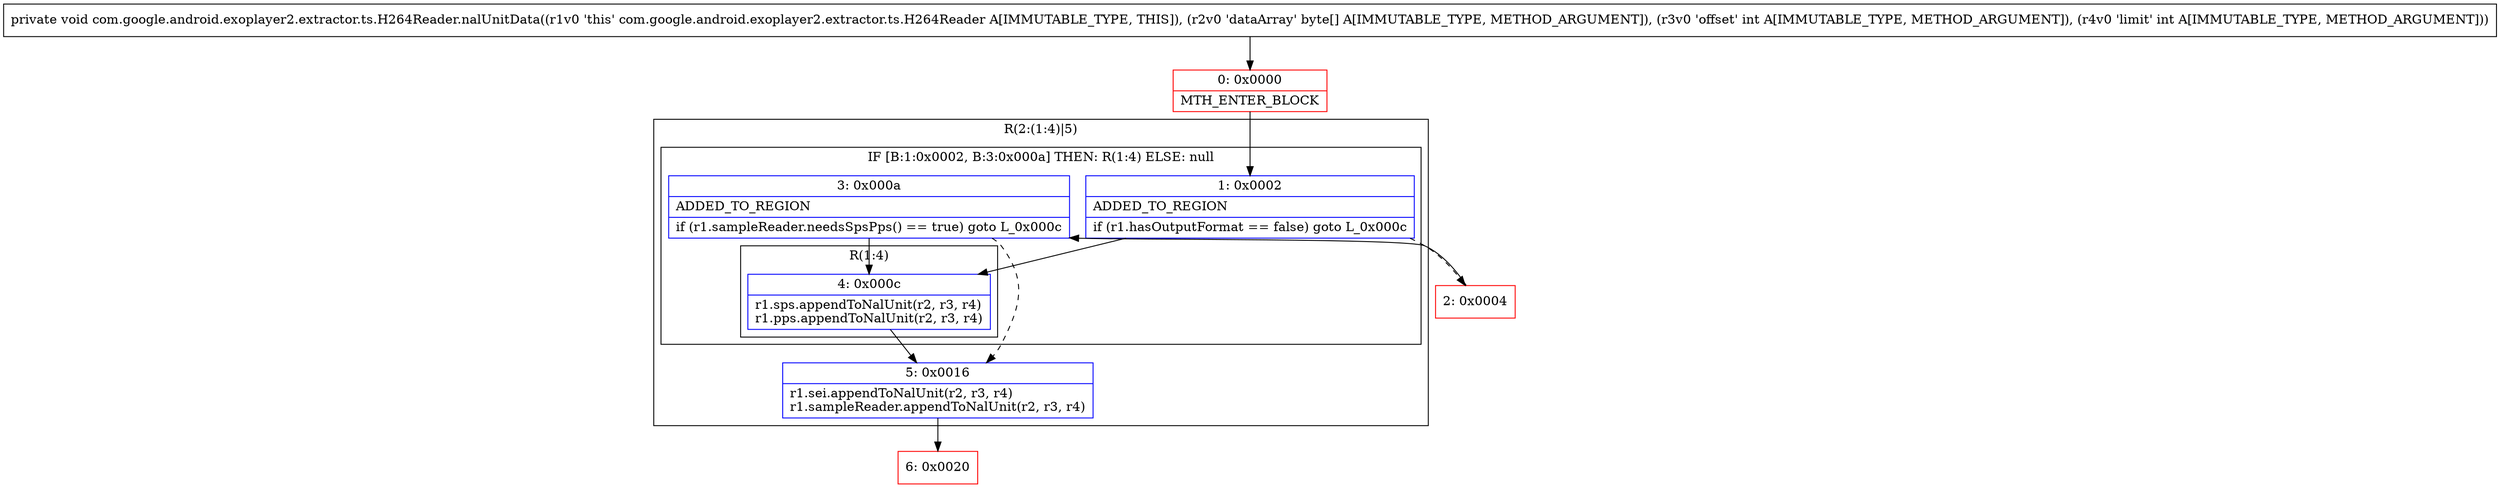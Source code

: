 digraph "CFG forcom.google.android.exoplayer2.extractor.ts.H264Reader.nalUnitData([BII)V" {
subgraph cluster_Region_1117908761 {
label = "R(2:(1:4)|5)";
node [shape=record,color=blue];
subgraph cluster_IfRegion_1008933334 {
label = "IF [B:1:0x0002, B:3:0x000a] THEN: R(1:4) ELSE: null";
node [shape=record,color=blue];
Node_1 [shape=record,label="{1\:\ 0x0002|ADDED_TO_REGION\l|if (r1.hasOutputFormat == false) goto L_0x000c\l}"];
Node_3 [shape=record,label="{3\:\ 0x000a|ADDED_TO_REGION\l|if (r1.sampleReader.needsSpsPps() == true) goto L_0x000c\l}"];
subgraph cluster_Region_1784798061 {
label = "R(1:4)";
node [shape=record,color=blue];
Node_4 [shape=record,label="{4\:\ 0x000c|r1.sps.appendToNalUnit(r2, r3, r4)\lr1.pps.appendToNalUnit(r2, r3, r4)\l}"];
}
}
Node_5 [shape=record,label="{5\:\ 0x0016|r1.sei.appendToNalUnit(r2, r3, r4)\lr1.sampleReader.appendToNalUnit(r2, r3, r4)\l}"];
}
Node_0 [shape=record,color=red,label="{0\:\ 0x0000|MTH_ENTER_BLOCK\l}"];
Node_2 [shape=record,color=red,label="{2\:\ 0x0004}"];
Node_6 [shape=record,color=red,label="{6\:\ 0x0020}"];
MethodNode[shape=record,label="{private void com.google.android.exoplayer2.extractor.ts.H264Reader.nalUnitData((r1v0 'this' com.google.android.exoplayer2.extractor.ts.H264Reader A[IMMUTABLE_TYPE, THIS]), (r2v0 'dataArray' byte[] A[IMMUTABLE_TYPE, METHOD_ARGUMENT]), (r3v0 'offset' int A[IMMUTABLE_TYPE, METHOD_ARGUMENT]), (r4v0 'limit' int A[IMMUTABLE_TYPE, METHOD_ARGUMENT])) }"];
MethodNode -> Node_0;
Node_1 -> Node_2[style=dashed];
Node_1 -> Node_4;
Node_3 -> Node_4;
Node_3 -> Node_5[style=dashed];
Node_4 -> Node_5;
Node_5 -> Node_6;
Node_0 -> Node_1;
Node_2 -> Node_3;
}


